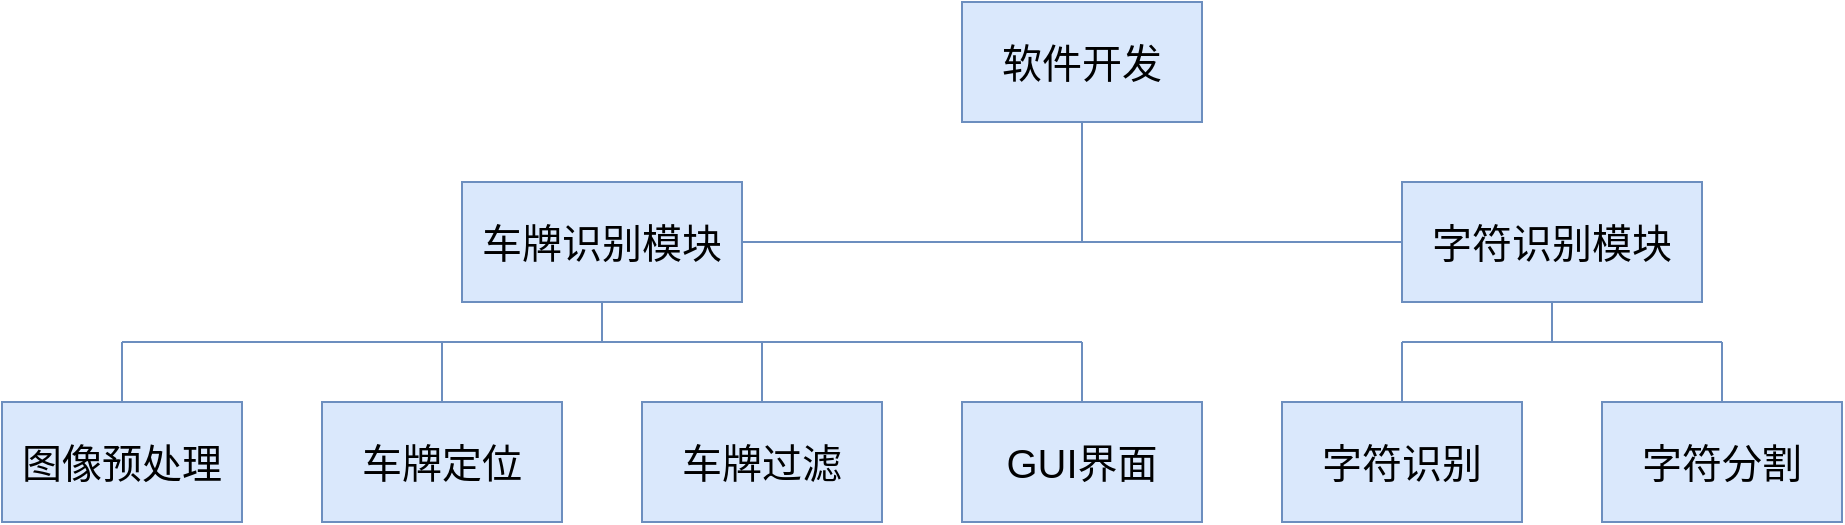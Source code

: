 <mxfile version="15.8.3" type="github">
  <diagram id="DblPEaGYhB0PaUvO09Pu" name="第 1 页">
    <mxGraphModel dx="1038" dy="547" grid="1" gridSize="10" guides="1" tooltips="1" connect="1" arrows="1" fold="1" page="1" pageScale="1" pageWidth="1654" pageHeight="2336" math="0" shadow="0">
      <root>
        <mxCell id="0" />
        <mxCell id="1" parent="0" />
        <mxCell id="_Cwv2Me07DDsPAX_eh6r-1" value="&lt;font style=&quot;font-size: 20px&quot;&gt;软件开发&lt;/font&gt;" style="rounded=0;whiteSpace=wrap;html=1;fillColor=#dae8fc;strokeColor=#6c8ebf;" parent="1" vertex="1">
          <mxGeometry x="580" y="110" width="120" height="60" as="geometry" />
        </mxCell>
        <mxCell id="_Cwv2Me07DDsPAX_eh6r-2" value="&lt;font style=&quot;font-size: 20px&quot;&gt;车牌识别模块&lt;/font&gt;" style="rounded=0;whiteSpace=wrap;html=1;fillColor=#dae8fc;strokeColor=#6c8ebf;" parent="1" vertex="1">
          <mxGeometry x="330" y="200" width="140" height="60" as="geometry" />
        </mxCell>
        <mxCell id="_Cwv2Me07DDsPAX_eh6r-4" value="&lt;font style=&quot;font-size: 20px&quot;&gt;图像预处理&lt;/font&gt;" style="rounded=0;whiteSpace=wrap;html=1;fillColor=#dae8fc;strokeColor=#6c8ebf;" parent="1" vertex="1">
          <mxGeometry x="100" y="310" width="120" height="60" as="geometry" />
        </mxCell>
        <mxCell id="_Cwv2Me07DDsPAX_eh6r-5" value="&lt;font style=&quot;font-size: 20px&quot;&gt;车牌定位&lt;br&gt;&lt;/font&gt;" style="rounded=0;whiteSpace=wrap;html=1;fillColor=#dae8fc;strokeColor=#6c8ebf;" parent="1" vertex="1">
          <mxGeometry x="260" y="310" width="120" height="60" as="geometry" />
        </mxCell>
        <mxCell id="_Cwv2Me07DDsPAX_eh6r-6" value="&lt;font style=&quot;font-size: 20px&quot;&gt;车牌过滤&lt;br&gt;&lt;/font&gt;" style="rounded=0;whiteSpace=wrap;html=1;fillColor=#dae8fc;strokeColor=#6c8ebf;" parent="1" vertex="1">
          <mxGeometry x="420" y="310" width="120" height="60" as="geometry" />
        </mxCell>
        <mxCell id="_Cwv2Me07DDsPAX_eh6r-9" value="&lt;font style=&quot;font-size: 20px&quot;&gt;字符识别模块&lt;br&gt;&lt;/font&gt;" style="rounded=0;whiteSpace=wrap;html=1;fillColor=#dae8fc;strokeColor=#6c8ebf;" parent="1" vertex="1">
          <mxGeometry x="800" y="200" width="150" height="60" as="geometry" />
        </mxCell>
        <mxCell id="_Cwv2Me07DDsPAX_eh6r-10" value="&lt;font style=&quot;font-size: 20px&quot;&gt;字符识别&lt;br&gt;&lt;/font&gt;" style="rounded=0;whiteSpace=wrap;html=1;fillColor=#dae8fc;strokeColor=#6c8ebf;" parent="1" vertex="1">
          <mxGeometry x="740" y="310" width="120" height="60" as="geometry" />
        </mxCell>
        <mxCell id="_Cwv2Me07DDsPAX_eh6r-11" value="&lt;font style=&quot;font-size: 20px&quot;&gt;GUI界面&lt;br&gt;&lt;/font&gt;" style="rounded=0;whiteSpace=wrap;html=1;fillColor=#dae8fc;strokeColor=#6c8ebf;" parent="1" vertex="1">
          <mxGeometry x="580" y="310" width="120" height="60" as="geometry" />
        </mxCell>
        <mxCell id="_Cwv2Me07DDsPAX_eh6r-12" value="&lt;font style=&quot;font-size: 20px&quot;&gt;字符分割&lt;br&gt;&lt;/font&gt;" style="rounded=0;whiteSpace=wrap;html=1;fillColor=#dae8fc;strokeColor=#6c8ebf;" parent="1" vertex="1">
          <mxGeometry x="900" y="310" width="120" height="60" as="geometry" />
        </mxCell>
        <mxCell id="_Cwv2Me07DDsPAX_eh6r-14" value="" style="endArrow=none;html=1;rounded=0;fontSize=20;entryX=0;entryY=0.5;entryDx=0;entryDy=0;strokeColor=#6c8ebf;fontColor=#46495D;fillColor=#dae8fc;" parent="1" source="_Cwv2Me07DDsPAX_eh6r-2" target="_Cwv2Me07DDsPAX_eh6r-9" edge="1">
          <mxGeometry width="50" height="50" relative="1" as="geometry">
            <mxPoint x="630" y="230" as="sourcePoint" />
            <mxPoint x="790" y="240" as="targetPoint" />
          </mxGeometry>
        </mxCell>
        <mxCell id="_Cwv2Me07DDsPAX_eh6r-15" value="" style="endArrow=none;html=1;rounded=0;fontSize=20;entryX=0.5;entryY=1;entryDx=0;entryDy=0;strokeColor=#6c8ebf;fontColor=#46495D;fillColor=#dae8fc;" parent="1" target="_Cwv2Me07DDsPAX_eh6r-1" edge="1">
          <mxGeometry width="50" height="50" relative="1" as="geometry">
            <mxPoint x="640" y="230" as="sourcePoint" />
            <mxPoint x="680" y="180" as="targetPoint" />
          </mxGeometry>
        </mxCell>
        <mxCell id="_Cwv2Me07DDsPAX_eh6r-16" value="" style="endArrow=none;html=1;rounded=0;fontSize=20;entryX=0.5;entryY=0;entryDx=0;entryDy=0;strokeColor=#6c8ebf;fontColor=#46495D;fillColor=#dae8fc;" parent="1" target="_Cwv2Me07DDsPAX_eh6r-4" edge="1">
          <mxGeometry width="50" height="50" relative="1" as="geometry">
            <mxPoint x="160" y="280" as="sourcePoint" />
            <mxPoint x="810" y="240" as="targetPoint" />
          </mxGeometry>
        </mxCell>
        <mxCell id="_Cwv2Me07DDsPAX_eh6r-17" value="" style="endArrow=none;html=1;rounded=0;fontSize=20;entryX=0.5;entryY=0;entryDx=0;entryDy=0;strokeColor=#6c8ebf;fontColor=#46495D;fillColor=#dae8fc;" parent="1" target="_Cwv2Me07DDsPAX_eh6r-5" edge="1">
          <mxGeometry width="50" height="50" relative="1" as="geometry">
            <mxPoint x="320" y="280" as="sourcePoint" />
            <mxPoint x="170" y="320" as="targetPoint" />
          </mxGeometry>
        </mxCell>
        <mxCell id="_Cwv2Me07DDsPAX_eh6r-19" value="" style="endArrow=none;html=1;rounded=0;fontSize=20;exitX=0.5;exitY=0;exitDx=0;exitDy=0;strokeColor=#6c8ebf;fontColor=#46495D;fillColor=#dae8fc;" parent="1" source="_Cwv2Me07DDsPAX_eh6r-6" edge="1">
          <mxGeometry width="50" height="50" relative="1" as="geometry">
            <mxPoint x="330" y="290" as="sourcePoint" />
            <mxPoint x="480" y="280" as="targetPoint" />
          </mxGeometry>
        </mxCell>
        <mxCell id="_Cwv2Me07DDsPAX_eh6r-20" value="" style="endArrow=none;html=1;rounded=0;fontSize=20;exitX=0.5;exitY=0;exitDx=0;exitDy=0;strokeColor=#6c8ebf;fontColor=#46495D;fillColor=#dae8fc;" parent="1" source="_Cwv2Me07DDsPAX_eh6r-11" edge="1">
          <mxGeometry width="50" height="50" relative="1" as="geometry">
            <mxPoint x="490" y="320" as="sourcePoint" />
            <mxPoint x="640" y="280" as="targetPoint" />
          </mxGeometry>
        </mxCell>
        <mxCell id="_Cwv2Me07DDsPAX_eh6r-21" value="" style="endArrow=none;html=1;rounded=0;fontSize=20;strokeColor=#6c8ebf;fontColor=#46495D;fillColor=#dae8fc;" parent="1" source="_Cwv2Me07DDsPAX_eh6r-10" edge="1">
          <mxGeometry width="50" height="50" relative="1" as="geometry">
            <mxPoint x="650" y="320" as="sourcePoint" />
            <mxPoint x="800" y="280" as="targetPoint" />
          </mxGeometry>
        </mxCell>
        <mxCell id="_Cwv2Me07DDsPAX_eh6r-23" value="" style="endArrow=none;html=1;rounded=0;fontSize=20;strokeColor=#6c8ebf;fontColor=#46495D;fillColor=#dae8fc;" parent="1" source="_Cwv2Me07DDsPAX_eh6r-12" edge="1">
          <mxGeometry width="50" height="50" relative="1" as="geometry">
            <mxPoint x="810" y="320" as="sourcePoint" />
            <mxPoint x="960" y="280" as="targetPoint" />
          </mxGeometry>
        </mxCell>
        <mxCell id="_Cwv2Me07DDsPAX_eh6r-24" value="" style="endArrow=none;html=1;rounded=0;fontSize=20;strokeColor=#6c8ebf;fontColor=#46495D;fillColor=#dae8fc;" parent="1" edge="1">
          <mxGeometry width="50" height="50" relative="1" as="geometry">
            <mxPoint x="160" y="280" as="sourcePoint" />
            <mxPoint x="640" y="280" as="targetPoint" />
          </mxGeometry>
        </mxCell>
        <mxCell id="_Cwv2Me07DDsPAX_eh6r-25" value="" style="endArrow=none;html=1;rounded=0;fontSize=20;entryX=0.5;entryY=1;entryDx=0;entryDy=0;strokeColor=#6c8ebf;fontColor=#46495D;fillColor=#dae8fc;" parent="1" target="_Cwv2Me07DDsPAX_eh6r-2" edge="1">
          <mxGeometry width="50" height="50" relative="1" as="geometry">
            <mxPoint x="400" y="280" as="sourcePoint" />
            <mxPoint x="600" y="190" as="targetPoint" />
          </mxGeometry>
        </mxCell>
        <mxCell id="_Cwv2Me07DDsPAX_eh6r-26" value="" style="endArrow=none;html=1;rounded=0;fontSize=20;strokeColor=#6c8ebf;fontColor=#46495D;fillColor=#dae8fc;" parent="1" edge="1">
          <mxGeometry width="50" height="50" relative="1" as="geometry">
            <mxPoint x="800" y="280" as="sourcePoint" />
            <mxPoint x="960" y="280" as="targetPoint" />
          </mxGeometry>
        </mxCell>
        <mxCell id="_Cwv2Me07DDsPAX_eh6r-27" value="" style="endArrow=none;html=1;rounded=0;fontSize=20;entryX=0.5;entryY=1;entryDx=0;entryDy=0;strokeColor=#6c8ebf;fontColor=#46495D;fillColor=#dae8fc;" parent="1" target="_Cwv2Me07DDsPAX_eh6r-9" edge="1">
          <mxGeometry width="50" height="50" relative="1" as="geometry">
            <mxPoint x="875" y="280" as="sourcePoint" />
            <mxPoint x="970" y="290" as="targetPoint" />
          </mxGeometry>
        </mxCell>
      </root>
    </mxGraphModel>
  </diagram>
</mxfile>

